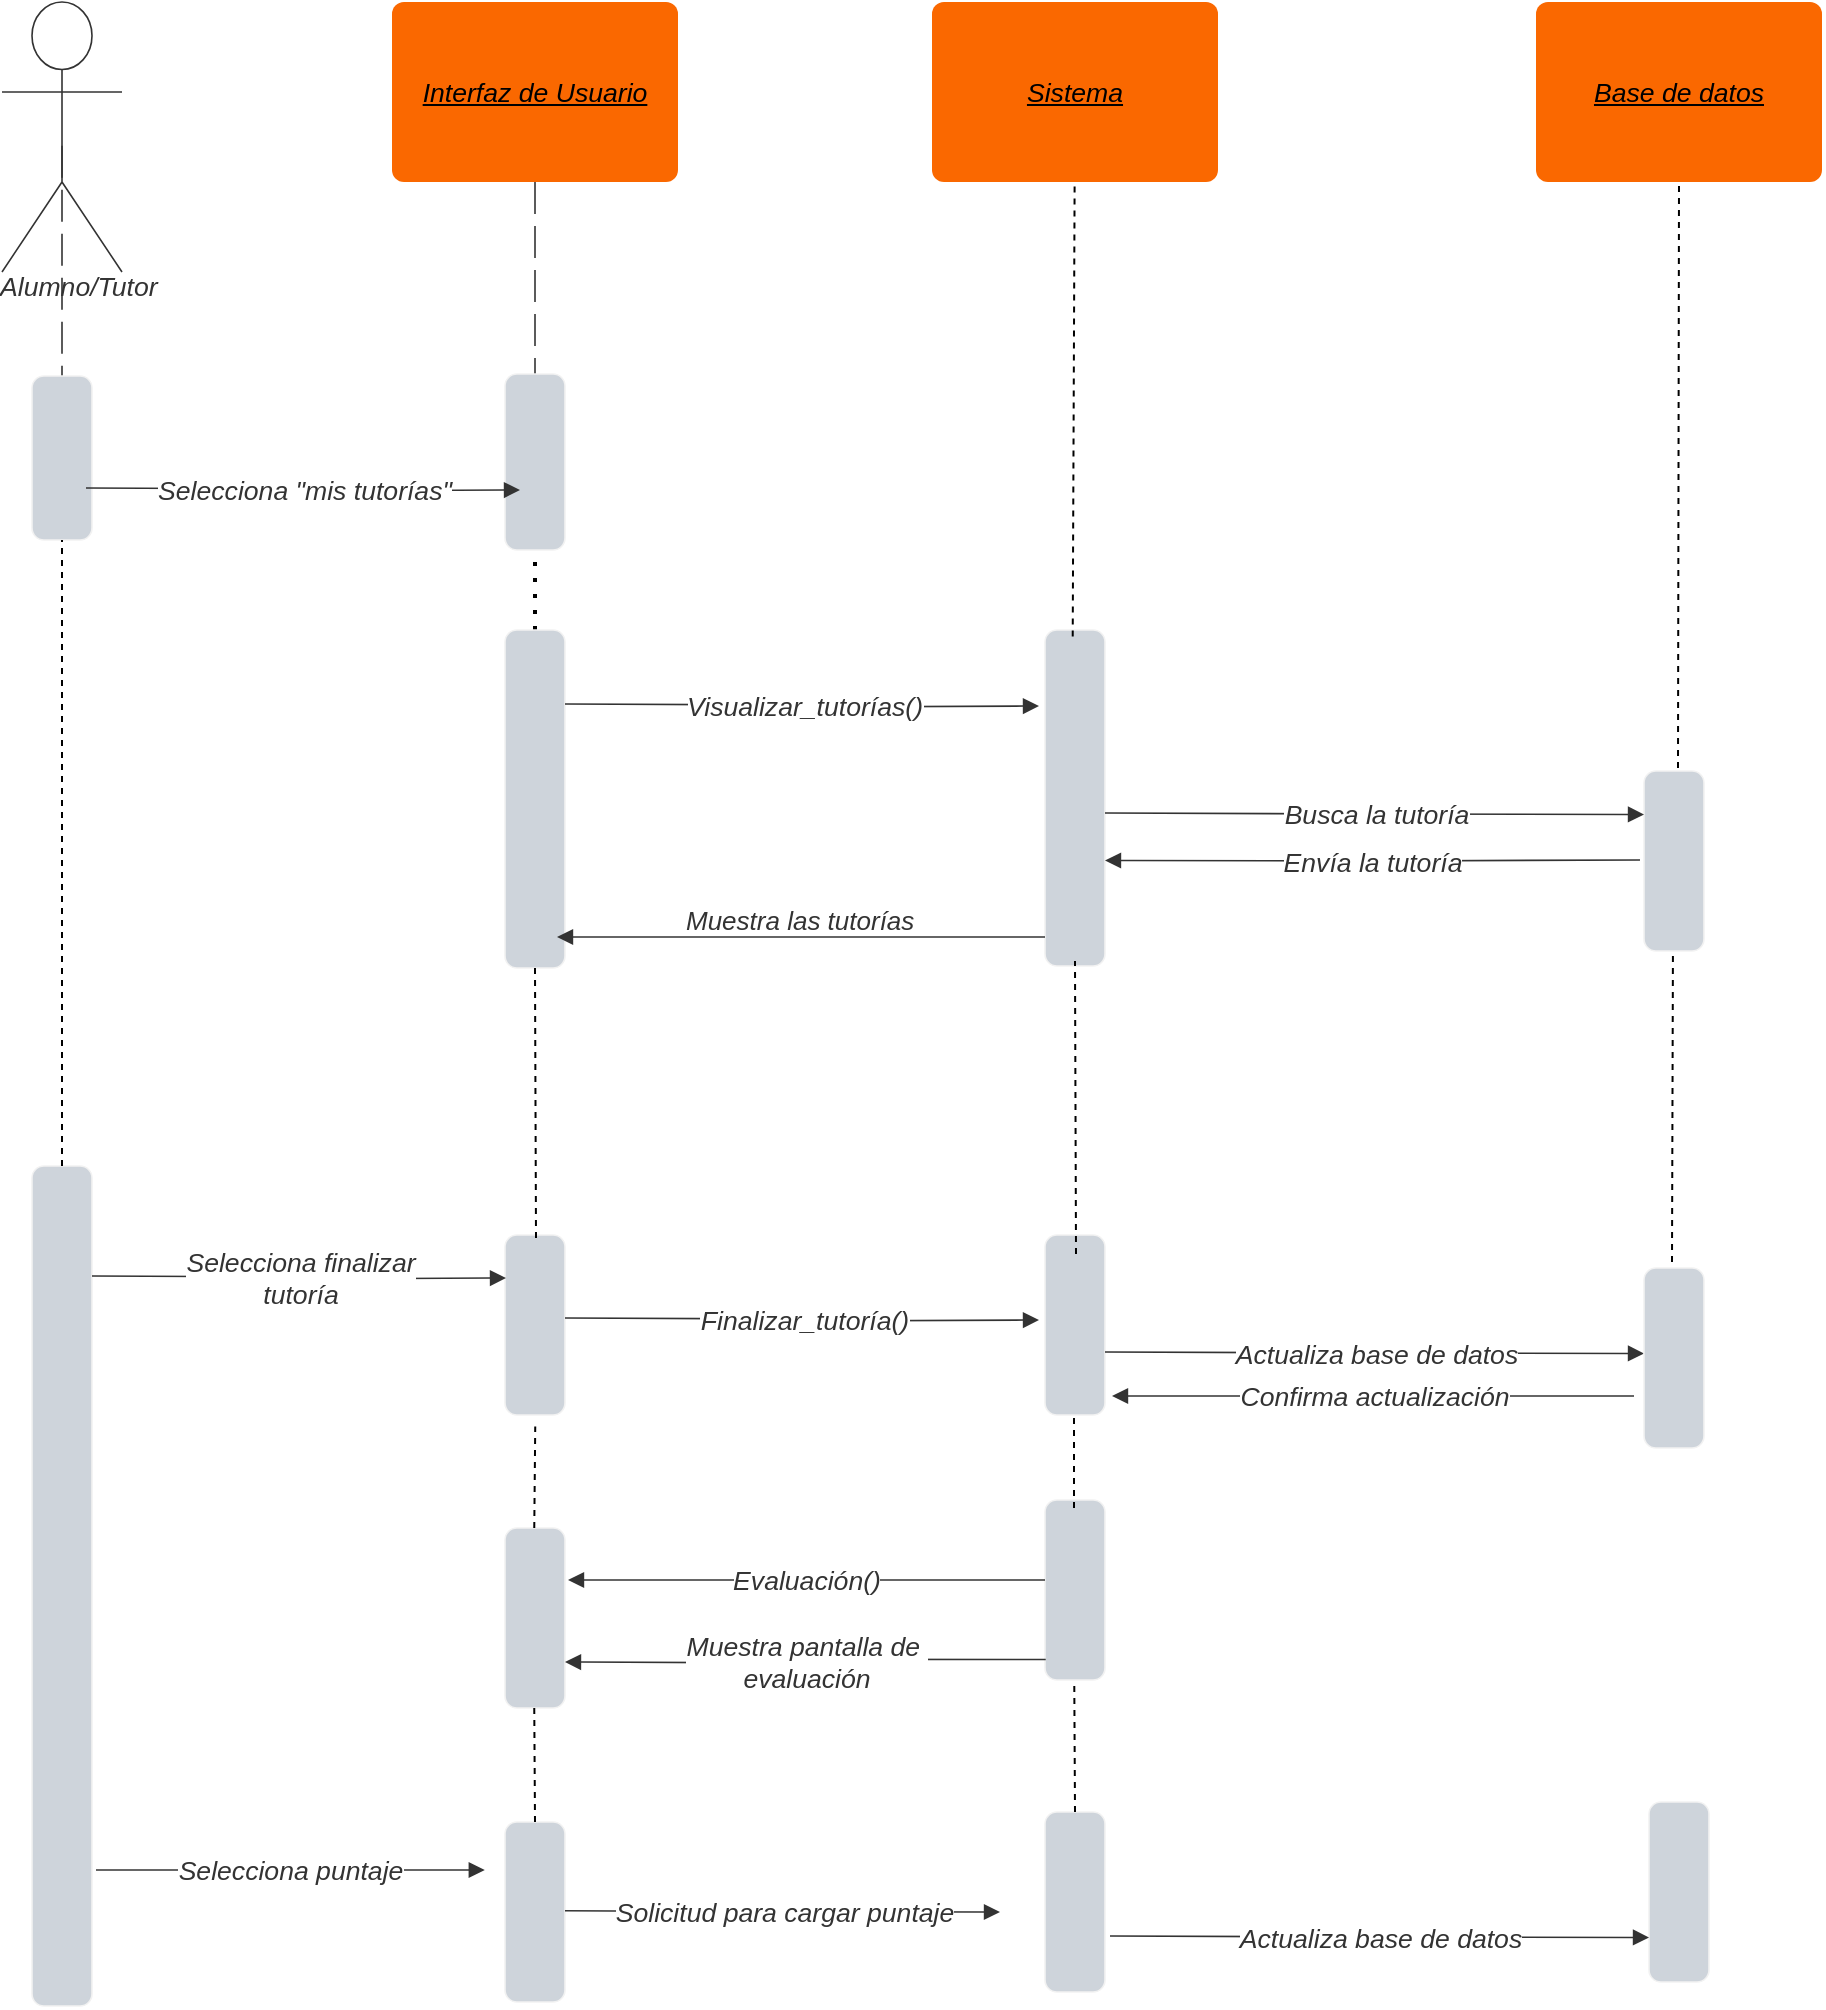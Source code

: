 <mxfile version="22.0.4" type="github">
  <diagram name="Page-1" id="plU40Ezx-mP_DqaJDuf5">
    <mxGraphModel dx="1615" dy="1283" grid="0" gridSize="10" guides="1" tooltips="1" connect="1" arrows="1" fold="1" page="0" pageScale="1" pageWidth="827" pageHeight="1169" math="0" shadow="0">
      <root>
        <mxCell id="0" />
        <mxCell id="1" parent="0" />
        <mxCell id="H_-c9IdjmHBw7mQhfh1--1" value="Interfaz de Usuario" style="html=1;overflow=block;blockSpacing=1;whiteSpace=wrap;fontSize=13.3;fontColor=#000000;fontStyle=6;align=center;spacing=0;strokeOpacity=0;fillOpacity=100;rounded=1;absoluteArcSize=1;arcSize=12;fillColor=#fa6800;strokeWidth=0.8;strokeColor=#C73500;" parent="1" vertex="1">
          <mxGeometry x="508" y="-115" width="143" height="90" as="geometry" />
        </mxCell>
        <mxCell id="H_-c9IdjmHBw7mQhfh1--2" value="Sistema" style="html=1;overflow=block;blockSpacing=1;whiteSpace=wrap;fontSize=13.3;fontColor=#000000;fontStyle=6;align=center;spacing=0;strokeOpacity=0;fillOpacity=100;rounded=1;absoluteArcSize=1;arcSize=12;fillColor=#fa6800;strokeWidth=0.8;strokeColor=#C73500;" parent="1" vertex="1">
          <mxGeometry x="778" y="-115" width="143" height="90" as="geometry" />
        </mxCell>
        <mxCell id="H_-c9IdjmHBw7mQhfh1--3" value="Alumno/Tutor" style="html=1;overflow=block;blockSpacing=1;shape=umlActor;labelPosition=center;verticalLabelPosition=bottom;verticalAlign=top;whiteSpace=nowrap;fontSize=13.3;fontColor=#333333;fontStyle=2;align=center;spacing=0;strokeColor=#333333;strokeOpacity=100;fillOpacity=100;rounded=1;absoluteArcSize=1;arcSize=12;fillColor=#ffffff;strokeWidth=0.8;lucidId=Yu5MdgyV5tNR;" parent="1" vertex="1">
          <mxGeometry x="313" y="-115" width="60" height="135" as="geometry" />
        </mxCell>
        <mxCell id="H_-c9IdjmHBw7mQhfh1--6" value="" style="html=1;jettySize=18;whiteSpace=wrap;fontSize=13;fontFamily=helvetica;strokeColor=#333333;strokeOpacity=100;dashed=1;fixDash=1;dashPattern=16 6;strokeWidth=0.8;rounded=0;startArrow=none;endArrow=none;exitX=0.5;exitY=1;exitPerimeter=0;entryX=0.5;entryY=0.432;entryPerimeter=0;lucidId=Yu5M4GIAFP0a;" parent="1" source="H_-c9IdjmHBw7mQhfh1--1" target="H_-c9IdjmHBw7mQhfh1--7" edge="1">
          <mxGeometry width="100" height="100" relative="1" as="geometry">
            <Array as="points" />
            <mxPoint x="580" y="-25" as="sourcePoint" />
            <mxPoint x="579.5" y="584.92" as="targetPoint" />
          </mxGeometry>
        </mxCell>
        <mxCell id="H_-c9IdjmHBw7mQhfh1--7" value="" style="html=1;overflow=block;blockSpacing=1;whiteSpace=wrap;fontSize=13;spacing=0;strokeColor=#f2f2f2;strokeOpacity=100;fillOpacity=100;rounded=1;absoluteArcSize=1;arcSize=12;fillColor=#ced4db;strokeWidth=0.8;lucidId=Yu5MhR-oMSno;" parent="1" vertex="1">
          <mxGeometry x="564.5" y="71" width="30" height="88" as="geometry" />
        </mxCell>
        <mxCell id="H_-c9IdjmHBw7mQhfh1--8" value="" style="html=1;jettySize=18;whiteSpace=wrap;fontSize=13;strokeColor=#333333;strokeOpacity=100;dashed=1;fixDash=1;dashPattern=16 6;strokeWidth=0.8;rounded=1;arcSize=10;edgeStyle=orthogonalEdgeStyle;startArrow=none;endArrow=none;exitX=0.5;exitY=0.532;exitPerimeter=0;lucidId=Yu5Migy3NWk_;" parent="1" source="H_-c9IdjmHBw7mQhfh1--3" target="H_-c9IdjmHBw7mQhfh1--9" edge="1">
          <mxGeometry width="100" height="100" relative="1" as="geometry">
            <Array as="points" />
            <mxPoint x="348" y="313" as="targetPoint" />
            <mxPoint x="343" y="-15" as="sourcePoint" />
          </mxGeometry>
        </mxCell>
        <mxCell id="H_-c9IdjmHBw7mQhfh1--9" value="" style="html=1;overflow=block;blockSpacing=1;whiteSpace=wrap;fontSize=13;spacing=0;strokeColor=#f2f2f2;strokeOpacity=100;fillOpacity=100;rounded=1;absoluteArcSize=1;arcSize=12;fillColor=#ced4db;strokeWidth=0.8;lucidId=Yu5MhR-oMSno;" parent="1" vertex="1">
          <mxGeometry x="328" y="72" width="30" height="82" as="geometry" />
        </mxCell>
        <mxCell id="H_-c9IdjmHBw7mQhfh1--10" value="" style="points=[[1.013,0.586,0]];html=1;overflow=block;blockSpacing=1;whiteSpace=wrap;fontSize=13;spacing=0;strokeColor=#f2f2f2;strokeOpacity=100;fillOpacity=100;rounded=1;absoluteArcSize=1;arcSize=12;fillColor=#ced4db;strokeWidth=0.8;lucidId=Yu5MsRc69goB;" parent="1" vertex="1">
          <mxGeometry x="834.5" y="199" width="30" height="168" as="geometry" />
        </mxCell>
        <mxCell id="H_-c9IdjmHBw7mQhfh1--11" value="" style="html=1;jettySize=18;whiteSpace=wrap;fontSize=13;strokeColor=#333333;strokeOpacity=100;strokeWidth=0.8;rounded=1;arcSize=10;edgeStyle=orthogonalEdgeStyle;startArrow=none;endArrow=block;endFill=1;lucidId=Yu5M0A2JVvTe;" parent="1" edge="1">
          <mxGeometry width="100" height="100" relative="1" as="geometry">
            <Array as="points" />
            <mxPoint x="355" y="128" as="sourcePoint" />
            <mxPoint x="572" y="129" as="targetPoint" />
          </mxGeometry>
        </mxCell>
        <mxCell id="H_-c9IdjmHBw7mQhfh1--12" value="Selecciona &quot;mis tutorías&quot;" style="text;html=1;resizable=0;labelBackgroundColor=default;align=center;verticalAlign=middle;fontStyle=2;fontColor=#333333;fontSize=13.3;" parent="H_-c9IdjmHBw7mQhfh1--11" vertex="1">
          <mxGeometry relative="1" as="geometry">
            <mxPoint as="offset" />
          </mxGeometry>
        </mxCell>
        <mxCell id="H_-c9IdjmHBw7mQhfh1--15" value="" style="endArrow=none;dashed=1;html=1;dashPattern=1 3;strokeWidth=2;rounded=0;entryX=0.5;entryY=1;entryDx=0;entryDy=0;exitX=0.5;exitY=0;exitDx=0;exitDy=0;" parent="1" source="H_-c9IdjmHBw7mQhfh1--17" target="H_-c9IdjmHBw7mQhfh1--7" edge="1">
          <mxGeometry width="50" height="50" relative="1" as="geometry">
            <mxPoint x="554.5" y="372" as="sourcePoint" />
            <mxPoint x="604.5" y="322" as="targetPoint" />
          </mxGeometry>
        </mxCell>
        <mxCell id="H_-c9IdjmHBw7mQhfh1--17" value="" style="html=1;overflow=block;blockSpacing=1;whiteSpace=wrap;fontSize=13;spacing=0;strokeColor=#f2f2f2;strokeOpacity=100;fillOpacity=100;rounded=1;absoluteArcSize=1;arcSize=12;fillColor=#ced4db;strokeWidth=0.8;lucidId=Yu5MhR-oMSno;" parent="1" vertex="1">
          <mxGeometry x="564.5" y="199" width="30" height="169" as="geometry" />
        </mxCell>
        <mxCell id="H_-c9IdjmHBw7mQhfh1--18" value="" style="endArrow=none;dashed=1;html=1;rounded=0;exitX=0.462;exitY=0.019;exitDx=0;exitDy=0;exitPerimeter=0;" parent="1" source="H_-c9IdjmHBw7mQhfh1--10" target="H_-c9IdjmHBw7mQhfh1--2" edge="1">
          <mxGeometry width="50" height="50" relative="1" as="geometry">
            <mxPoint x="849.05" y="183" as="sourcePoint" />
            <mxPoint x="849.05" y="151" as="targetPoint" />
          </mxGeometry>
        </mxCell>
        <mxCell id="H_-c9IdjmHBw7mQhfh1--19" value="Base de datos" style="html=1;overflow=block;blockSpacing=1;whiteSpace=wrap;fontSize=13.3;fontColor=#000000;fontStyle=6;align=center;spacing=0;strokeOpacity=0;fillOpacity=100;rounded=1;absoluteArcSize=1;arcSize=12;fillColor=#fa6800;strokeWidth=0.8;strokeColor=#C73500;" parent="1" vertex="1">
          <mxGeometry x="1080" y="-115" width="143" height="90" as="geometry" />
        </mxCell>
        <mxCell id="H_-c9IdjmHBw7mQhfh1--20" value="" style="html=1;overflow=block;blockSpacing=1;whiteSpace=wrap;fontSize=13;spacing=0;strokeColor=#f2f2f2;strokeOpacity=100;fillOpacity=100;rounded=1;absoluteArcSize=1;arcSize=12;fillColor=#ced4db;strokeWidth=0.8;lucidId=Yu5MydJHa4al;" parent="1" vertex="1">
          <mxGeometry x="1134" y="269.5" width="30" height="90" as="geometry" />
        </mxCell>
        <mxCell id="H_-c9IdjmHBw7mQhfh1--21" value="" style="html=1;overflow=block;blockSpacing=1;whiteSpace=wrap;fontSize=13;spacing=0;strokeColor=#f2f2f2;strokeOpacity=100;fillOpacity=100;rounded=1;absoluteArcSize=1;arcSize=12;fillColor=#ced4db;strokeWidth=0.8;lucidId=Yu5MydJHa4al;" parent="1" vertex="1">
          <mxGeometry x="834.5" y="501.5" width="30" height="90" as="geometry" />
        </mxCell>
        <mxCell id="H_-c9IdjmHBw7mQhfh1--22" value="" style="html=1;jettySize=18;whiteSpace=wrap;fontSize=13;strokeColor=#333333;strokeOpacity=100;strokeWidth=0.8;rounded=1;arcSize=10;edgeStyle=orthogonalEdgeStyle;startArrow=none;endArrow=block;endFill=1;lucidId=Yu5M0A2JVvTe;entryX=0;entryY=0.5;entryDx=0;entryDy=0;" parent="1" edge="1">
          <mxGeometry width="100" height="100" relative="1" as="geometry">
            <Array as="points" />
            <mxPoint x="864.5" y="290.5" as="sourcePoint" />
            <mxPoint x="1134" y="291.25" as="targetPoint" />
          </mxGeometry>
        </mxCell>
        <mxCell id="H_-c9IdjmHBw7mQhfh1--23" value="Busca la tutoría" style="text;html=1;resizable=0;labelBackgroundColor=default;align=center;verticalAlign=middle;fontStyle=2;fontColor=#333333;fontSize=13.3;" parent="H_-c9IdjmHBw7mQhfh1--22" vertex="1">
          <mxGeometry relative="1" as="geometry">
            <mxPoint as="offset" />
          </mxGeometry>
        </mxCell>
        <mxCell id="H_-c9IdjmHBw7mQhfh1--24" value="" style="html=1;jettySize=18;whiteSpace=wrap;fontSize=13;strokeColor=#333333;strokeOpacity=100;strokeWidth=0.8;rounded=1;arcSize=10;edgeStyle=orthogonalEdgeStyle;startArrow=none;endArrow=block;endFill=1;lucidId=Yu5M0A2JVvTe;entryX=1;entryY=0.75;entryDx=0;entryDy=0;" parent="1" edge="1">
          <mxGeometry width="100" height="100" relative="1" as="geometry">
            <Array as="points" />
            <mxPoint x="1132" y="313.97" as="sourcePoint" />
            <mxPoint x="864.5" y="314.22" as="targetPoint" />
          </mxGeometry>
        </mxCell>
        <mxCell id="H_-c9IdjmHBw7mQhfh1--25" value="Envía la tutoría" style="text;html=1;resizable=0;labelBackgroundColor=default;align=center;verticalAlign=middle;fontStyle=2;fontColor=#333333;fontSize=13.3;" parent="H_-c9IdjmHBw7mQhfh1--24" vertex="1">
          <mxGeometry relative="1" as="geometry">
            <mxPoint as="offset" />
          </mxGeometry>
        </mxCell>
        <mxCell id="H_-c9IdjmHBw7mQhfh1--26" value="" style="endArrow=none;dashed=1;html=1;rounded=0;entryX=0.5;entryY=1;entryDx=0;entryDy=0;" parent="1" target="H_-c9IdjmHBw7mQhfh1--19" edge="1">
          <mxGeometry width="50" height="50" relative="1" as="geometry">
            <mxPoint x="1151" y="268" as="sourcePoint" />
            <mxPoint x="1151.26" y="324" as="targetPoint" />
          </mxGeometry>
        </mxCell>
        <mxCell id="H_-c9IdjmHBw7mQhfh1--27" value="" style="html=1;overflow=block;blockSpacing=1;whiteSpace=wrap;fontSize=13;spacing=0;strokeColor=#f2f2f2;strokeOpacity=100;fillOpacity=100;rounded=1;absoluteArcSize=1;arcSize=12;fillColor=#ced4db;strokeWidth=0.8;lucidId=Yu5MydJHa4al;" parent="1" vertex="1">
          <mxGeometry x="564.5" y="501.5" width="30" height="90" as="geometry" />
        </mxCell>
        <mxCell id="H_-c9IdjmHBw7mQhfh1--28" value="" style="endArrow=none;dashed=1;html=1;rounded=0;entryX=0.5;entryY=1;entryDx=0;entryDy=0;" parent="1" target="H_-c9IdjmHBw7mQhfh1--17" edge="1">
          <mxGeometry width="50" height="50" relative="1" as="geometry">
            <mxPoint x="580" y="503" as="sourcePoint" />
            <mxPoint x="579.94" y="456" as="targetPoint" />
          </mxGeometry>
        </mxCell>
        <mxCell id="H_-c9IdjmHBw7mQhfh1--29" value="" style="endArrow=none;dashed=1;html=1;rounded=0;entryX=0.5;entryY=1;entryDx=0;entryDy=0;" parent="1" edge="1">
          <mxGeometry width="50" height="50" relative="1" as="geometry">
            <mxPoint x="850" y="511" as="sourcePoint" />
            <mxPoint x="849.5" y="364.5" as="targetPoint" />
          </mxGeometry>
        </mxCell>
        <mxCell id="H_-c9IdjmHBw7mQhfh1--30" value="" style="html=1;overflow=block;blockSpacing=1;whiteSpace=wrap;fontSize=13;spacing=0;strokeColor=#f2f2f2;strokeOpacity=100;fillOpacity=100;rounded=1;absoluteArcSize=1;arcSize=12;fillColor=#ced4db;strokeWidth=0.8;lucidId=Yu5MydJHa4al;" parent="1" vertex="1">
          <mxGeometry x="328" y="467" width="30" height="420" as="geometry" />
        </mxCell>
        <mxCell id="H_-c9IdjmHBw7mQhfh1--31" value="" style="endArrow=none;dashed=1;html=1;rounded=0;exitX=0.5;exitY=0;exitDx=0;exitDy=0;entryX=0.5;entryY=1;entryDx=0;entryDy=0;" parent="1" source="H_-c9IdjmHBw7mQhfh1--30" target="H_-c9IdjmHBw7mQhfh1--9" edge="1">
          <mxGeometry width="50" height="50" relative="1" as="geometry">
            <mxPoint x="290" y="377" as="sourcePoint" />
            <mxPoint x="291" y="150" as="targetPoint" />
          </mxGeometry>
        </mxCell>
        <mxCell id="H_-c9IdjmHBw7mQhfh1--32" value="" style="html=1;jettySize=18;whiteSpace=wrap;fontSize=13;strokeColor=#333333;strokeOpacity=100;strokeWidth=0.8;rounded=1;arcSize=10;edgeStyle=orthogonalEdgeStyle;startArrow=none;endArrow=block;endFill=1;lucidId=Yu5M0A2JVvTe;" parent="1" edge="1">
          <mxGeometry width="100" height="100" relative="1" as="geometry">
            <Array as="points" />
            <mxPoint x="358" y="522" as="sourcePoint" />
            <mxPoint x="565" y="523" as="targetPoint" />
          </mxGeometry>
        </mxCell>
        <mxCell id="H_-c9IdjmHBw7mQhfh1--33" value="Selecciona finalizar&lt;br&gt;tutoría" style="text;html=1;resizable=0;labelBackgroundColor=default;align=center;verticalAlign=middle;fontStyle=2;fontColor=#333333;fontSize=13.3;" parent="H_-c9IdjmHBw7mQhfh1--32" vertex="1">
          <mxGeometry relative="1" as="geometry">
            <mxPoint as="offset" />
          </mxGeometry>
        </mxCell>
        <mxCell id="H_-c9IdjmHBw7mQhfh1--34" value="" style="html=1;jettySize=18;whiteSpace=wrap;fontSize=13;fontFamily=helvetica;strokeColor=#333333;strokeOpacity=100;strokeWidth=0.8;rounded=0;startArrow=none;endArrow=block;endFill=1;exitX=0;exitY=0.5;lucidId=Yu5MB3FtIlV_;exitDx=0;exitDy=0;entryX=0.953;entryY=0.628;entryDx=0;entryDy=0;entryPerimeter=0;" parent="1" edge="1">
          <mxGeometry width="100" height="100" relative="1" as="geometry">
            <Array as="points" />
            <mxPoint x="834.5" y="352.5" as="sourcePoint" />
            <mxPoint x="590.5" y="352.5" as="targetPoint" />
          </mxGeometry>
        </mxCell>
        <mxCell id="H_-c9IdjmHBw7mQhfh1--37" value="" style="html=1;jettySize=18;whiteSpace=wrap;fontSize=13;strokeColor=#333333;strokeOpacity=100;strokeWidth=0.8;rounded=1;arcSize=10;edgeStyle=orthogonalEdgeStyle;startArrow=none;endArrow=block;endFill=1;lucidId=Yu5M0A2JVvTe;" parent="1" edge="1">
          <mxGeometry width="100" height="100" relative="1" as="geometry">
            <Array as="points" />
            <mxPoint x="594.5" y="543" as="sourcePoint" />
            <mxPoint x="831.5" y="544" as="targetPoint" />
          </mxGeometry>
        </mxCell>
        <mxCell id="H_-c9IdjmHBw7mQhfh1--38" value="Finalizar_tutoría()" style="text;html=1;resizable=0;labelBackgroundColor=default;align=center;verticalAlign=middle;fontStyle=2;fontColor=#333333;fontSize=13.3;" parent="H_-c9IdjmHBw7mQhfh1--37" vertex="1">
          <mxGeometry relative="1" as="geometry">
            <mxPoint as="offset" />
          </mxGeometry>
        </mxCell>
        <mxCell id="H_-c9IdjmHBw7mQhfh1--40" value="" style="html=1;jettySize=18;whiteSpace=wrap;fontSize=13;strokeColor=#333333;strokeOpacity=100;strokeWidth=0.8;rounded=1;arcSize=10;edgeStyle=orthogonalEdgeStyle;startArrow=none;endArrow=block;endFill=1;lucidId=Yu5M0A2JVvTe;entryX=0;entryY=0.5;entryDx=0;entryDy=0;" parent="1" edge="1">
          <mxGeometry width="100" height="100" relative="1" as="geometry">
            <Array as="points" />
            <mxPoint x="864.5" y="560" as="sourcePoint" />
            <mxPoint x="1134" y="560.75" as="targetPoint" />
          </mxGeometry>
        </mxCell>
        <mxCell id="H_-c9IdjmHBw7mQhfh1--41" value="Actualiza base de datos" style="text;html=1;resizable=0;labelBackgroundColor=default;align=center;verticalAlign=middle;fontStyle=2;fontColor=#333333;fontSize=13.3;" parent="H_-c9IdjmHBw7mQhfh1--40" vertex="1">
          <mxGeometry relative="1" as="geometry">
            <mxPoint as="offset" />
          </mxGeometry>
        </mxCell>
        <mxCell id="H_-c9IdjmHBw7mQhfh1--42" value="" style="html=1;overflow=block;blockSpacing=1;whiteSpace=wrap;fontSize=13;spacing=0;strokeColor=#f2f2f2;strokeOpacity=100;fillOpacity=100;rounded=1;absoluteArcSize=1;arcSize=12;fillColor=#ced4db;strokeWidth=0.8;lucidId=Yu5MydJHa4al;" parent="1" vertex="1">
          <mxGeometry x="834.5" y="634" width="30" height="90" as="geometry" />
        </mxCell>
        <mxCell id="H_-c9IdjmHBw7mQhfh1--43" value="" style="endArrow=none;dashed=1;html=1;rounded=0;entryX=0.5;entryY=1;entryDx=0;entryDy=0;" parent="1" edge="1">
          <mxGeometry width="50" height="50" relative="1" as="geometry">
            <mxPoint x="849" y="638" as="sourcePoint" />
            <mxPoint x="849" y="591" as="targetPoint" />
          </mxGeometry>
        </mxCell>
        <mxCell id="H_-c9IdjmHBw7mQhfh1--44" value="" style="endArrow=none;dashed=1;html=1;rounded=0;" parent="1" edge="1">
          <mxGeometry width="50" height="50" relative="1" as="geometry">
            <mxPoint x="1148" y="515" as="sourcePoint" />
            <mxPoint x="1148.47" y="359.5" as="targetPoint" />
          </mxGeometry>
        </mxCell>
        <mxCell id="H_-c9IdjmHBw7mQhfh1--45" value="&lt;span style=&quot;color: rgb(51, 51, 51); font-family: Helvetica; font-size: 13px; font-style: italic; font-variant-ligatures: normal; font-variant-caps: normal; font-weight: 400; letter-spacing: normal; orphans: 2; text-align: center; text-indent: 0px; text-transform: none; widows: 2; word-spacing: 0px; -webkit-text-stroke-width: 0px; background-color: rgb(255, 255, 255); text-decoration-thickness: initial; text-decoration-style: initial; text-decoration-color: initial; float: none; display: inline !important;&quot;&gt;Muestra las tutorías&lt;/span&gt;" style="text;whiteSpace=wrap;html=1;" parent="1" vertex="1">
          <mxGeometry x="653" y="330" width="148" height="32" as="geometry" />
        </mxCell>
        <mxCell id="H_-c9IdjmHBw7mQhfh1--46" value="" style="html=1;jettySize=18;whiteSpace=wrap;fontSize=13;strokeColor=#333333;strokeOpacity=100;strokeWidth=0.8;rounded=1;arcSize=10;edgeStyle=orthogonalEdgeStyle;startArrow=none;endArrow=block;endFill=1;lucidId=Yu5M0A2JVvTe;" parent="1" edge="1">
          <mxGeometry width="100" height="100" relative="1" as="geometry">
            <Array as="points" />
            <mxPoint x="834.5" y="674" as="sourcePoint" />
            <mxPoint x="596" y="674" as="targetPoint" />
          </mxGeometry>
        </mxCell>
        <mxCell id="H_-c9IdjmHBw7mQhfh1--47" value="Evaluación()" style="text;html=1;resizable=0;labelBackgroundColor=default;align=center;verticalAlign=middle;fontStyle=2;fontColor=#333333;fontSize=13.3;" parent="H_-c9IdjmHBw7mQhfh1--46" vertex="1">
          <mxGeometry relative="1" as="geometry">
            <mxPoint as="offset" />
          </mxGeometry>
        </mxCell>
        <mxCell id="H_-c9IdjmHBw7mQhfh1--48" value="" style="html=1;overflow=block;blockSpacing=1;whiteSpace=wrap;fontSize=13;spacing=0;strokeColor=#f2f2f2;strokeOpacity=100;fillOpacity=100;rounded=1;absoluteArcSize=1;arcSize=12;fillColor=#ced4db;strokeWidth=0.8;lucidId=Yu5MydJHa4al;" parent="1" vertex="1">
          <mxGeometry x="564.5" y="648" width="30" height="90" as="geometry" />
        </mxCell>
        <mxCell id="H_-c9IdjmHBw7mQhfh1--51" value="" style="html=1;jettySize=18;whiteSpace=wrap;fontSize=13;strokeColor=#333333;strokeOpacity=100;strokeWidth=0.8;rounded=1;arcSize=10;edgeStyle=orthogonalEdgeStyle;startArrow=none;endArrow=block;endFill=1;lucidId=Yu5M0A2JVvTe;" parent="1" edge="1">
          <mxGeometry width="100" height="100" relative="1" as="geometry">
            <Array as="points" />
            <mxPoint x="359.999" y="819" as="sourcePoint" />
            <mxPoint x="554.39" y="819" as="targetPoint" />
          </mxGeometry>
        </mxCell>
        <mxCell id="H_-c9IdjmHBw7mQhfh1--52" value="Selecciona puntaje" style="text;html=1;resizable=0;labelBackgroundColor=default;align=center;verticalAlign=middle;fontStyle=2;fontColor=#333333;fontSize=13.3;" parent="H_-c9IdjmHBw7mQhfh1--51" vertex="1">
          <mxGeometry relative="1" as="geometry">
            <mxPoint as="offset" />
          </mxGeometry>
        </mxCell>
        <mxCell id="H_-c9IdjmHBw7mQhfh1--53" value="" style="html=1;overflow=block;blockSpacing=1;whiteSpace=wrap;fontSize=13;spacing=0;strokeColor=#f2f2f2;strokeOpacity=100;fillOpacity=100;rounded=1;absoluteArcSize=1;arcSize=12;fillColor=#ced4db;strokeWidth=0.8;lucidId=Yu5MydJHa4al;" parent="1" vertex="1">
          <mxGeometry x="564.5" y="795" width="30" height="90" as="geometry" />
        </mxCell>
        <mxCell id="H_-c9IdjmHBw7mQhfh1--54" value="" style="html=1;overflow=block;blockSpacing=1;whiteSpace=wrap;fontSize=13;spacing=0;strokeColor=#f2f2f2;strokeOpacity=100;fillOpacity=100;rounded=1;absoluteArcSize=1;arcSize=12;fillColor=#ced4db;strokeWidth=0.8;lucidId=Yu5MydJHa4al;" parent="1" vertex="1">
          <mxGeometry x="834.5" y="790" width="30" height="90" as="geometry" />
        </mxCell>
        <mxCell id="H_-c9IdjmHBw7mQhfh1--55" value="" style="html=1;jettySize=18;whiteSpace=wrap;fontSize=13;strokeColor=#333333;strokeOpacity=100;strokeWidth=0.8;rounded=1;arcSize=10;edgeStyle=orthogonalEdgeStyle;startArrow=none;endArrow=block;endFill=1;lucidId=Yu5M0A2JVvTe;" parent="1" edge="1">
          <mxGeometry width="100" height="100" relative="1" as="geometry">
            <Array as="points" />
            <mxPoint x="594.5" y="839.35" as="sourcePoint" />
            <mxPoint x="812" y="840" as="targetPoint" />
          </mxGeometry>
        </mxCell>
        <mxCell id="H_-c9IdjmHBw7mQhfh1--56" value="Solicitud para cargar puntaje" style="text;html=1;resizable=0;labelBackgroundColor=default;align=center;verticalAlign=middle;fontStyle=2;fontColor=#333333;fontSize=13.3;" parent="H_-c9IdjmHBw7mQhfh1--55" vertex="1">
          <mxGeometry relative="1" as="geometry">
            <mxPoint as="offset" />
          </mxGeometry>
        </mxCell>
        <mxCell id="H_-c9IdjmHBw7mQhfh1--57" value="" style="html=1;overflow=block;blockSpacing=1;whiteSpace=wrap;fontSize=13;spacing=0;strokeColor=#f2f2f2;strokeOpacity=100;fillOpacity=100;rounded=1;absoluteArcSize=1;arcSize=12;fillColor=#ced4db;strokeWidth=0.8;lucidId=Yu5MydJHa4al;" parent="1" vertex="1">
          <mxGeometry x="1136.5" y="785" width="30" height="90" as="geometry" />
        </mxCell>
        <mxCell id="H_-c9IdjmHBw7mQhfh1--58" value="" style="html=1;jettySize=18;whiteSpace=wrap;fontSize=13;strokeColor=#333333;strokeOpacity=100;strokeWidth=0.8;rounded=1;arcSize=10;edgeStyle=orthogonalEdgeStyle;startArrow=none;endArrow=block;endFill=1;lucidId=Yu5M0A2JVvTe;entryX=0;entryY=0.5;entryDx=0;entryDy=0;" parent="1" edge="1">
          <mxGeometry width="100" height="100" relative="1" as="geometry">
            <Array as="points" />
            <mxPoint x="867" y="852" as="sourcePoint" />
            <mxPoint x="1136.5" y="852.75" as="targetPoint" />
          </mxGeometry>
        </mxCell>
        <mxCell id="H_-c9IdjmHBw7mQhfh1--59" value="Actualiza base de datos" style="text;html=1;resizable=0;labelBackgroundColor=default;align=center;verticalAlign=middle;fontStyle=2;fontColor=#333333;fontSize=13.3;" parent="H_-c9IdjmHBw7mQhfh1--58" vertex="1">
          <mxGeometry relative="1" as="geometry">
            <mxPoint as="offset" />
          </mxGeometry>
        </mxCell>
        <mxCell id="H_-c9IdjmHBw7mQhfh1--60" value="" style="endArrow=none;dashed=1;html=1;rounded=0;entryX=0.504;entryY=1.064;entryDx=0;entryDy=0;entryPerimeter=0;" parent="1" target="H_-c9IdjmHBw7mQhfh1--27" edge="1">
          <mxGeometry width="50" height="50" relative="1" as="geometry">
            <mxPoint x="579.13" y="648" as="sourcePoint" />
            <mxPoint x="579.13" y="601" as="targetPoint" />
          </mxGeometry>
        </mxCell>
        <mxCell id="H_-c9IdjmHBw7mQhfh1--61" value="" style="endArrow=none;dashed=1;html=1;rounded=0;entryX=0.5;entryY=1;entryDx=0;entryDy=0;exitX=0.5;exitY=0;exitDx=0;exitDy=0;" parent="1" source="H_-c9IdjmHBw7mQhfh1--53" edge="1">
          <mxGeometry width="50" height="50" relative="1" as="geometry">
            <mxPoint x="579.13" y="785" as="sourcePoint" />
            <mxPoint x="579.13" y="738" as="targetPoint" />
          </mxGeometry>
        </mxCell>
        <mxCell id="H_-c9IdjmHBw7mQhfh1--62" value="" style="endArrow=none;dashed=1;html=1;rounded=0;entryX=0.5;entryY=1;entryDx=0;entryDy=0;exitX=0.5;exitY=0;exitDx=0;exitDy=0;" parent="1" source="H_-c9IdjmHBw7mQhfh1--54" edge="1">
          <mxGeometry width="50" height="50" relative="1" as="geometry">
            <mxPoint x="849.13" y="771" as="sourcePoint" />
            <mxPoint x="849.13" y="724" as="targetPoint" />
          </mxGeometry>
        </mxCell>
        <mxCell id="H_-c9IdjmHBw7mQhfh1--39" value="" style="html=1;overflow=block;blockSpacing=1;whiteSpace=wrap;fontSize=13;spacing=0;strokeColor=#f2f2f2;strokeOpacity=100;fillOpacity=100;rounded=1;absoluteArcSize=1;arcSize=12;fillColor=#ced4db;strokeWidth=0.8;lucidId=Yu5MydJHa4al;" parent="1" vertex="1">
          <mxGeometry x="1134" y="518" width="30" height="90" as="geometry" />
        </mxCell>
        <mxCell id="H_-c9IdjmHBw7mQhfh1--64" value="" style="html=1;jettySize=18;whiteSpace=wrap;fontSize=13;strokeColor=#333333;strokeOpacity=100;strokeWidth=0.8;rounded=1;arcSize=10;edgeStyle=orthogonalEdgeStyle;startArrow=none;endArrow=block;endFill=1;lucidId=Yu5M0A2JVvTe;" parent="1" edge="1">
          <mxGeometry width="100" height="100" relative="1" as="geometry">
            <Array as="points" />
            <mxPoint x="1129" y="582" as="sourcePoint" />
            <mxPoint x="868" y="582" as="targetPoint" />
          </mxGeometry>
        </mxCell>
        <mxCell id="H_-c9IdjmHBw7mQhfh1--65" value="Confirma actualización" style="text;html=1;resizable=0;labelBackgroundColor=default;align=center;verticalAlign=middle;fontStyle=2;fontColor=#333333;fontSize=13.3;" parent="H_-c9IdjmHBw7mQhfh1--64" vertex="1">
          <mxGeometry relative="1" as="geometry">
            <mxPoint as="offset" />
          </mxGeometry>
        </mxCell>
        <mxCell id="H_-c9IdjmHBw7mQhfh1--66" value="" style="html=1;jettySize=18;whiteSpace=wrap;fontSize=13;strokeColor=#333333;strokeOpacity=100;strokeWidth=0.8;rounded=1;arcSize=10;edgeStyle=orthogonalEdgeStyle;startArrow=none;endArrow=block;endFill=1;lucidId=Yu5M0A2JVvTe;exitX=0.012;exitY=0.886;exitDx=0;exitDy=0;exitPerimeter=0;" parent="1" source="H_-c9IdjmHBw7mQhfh1--42" edge="1">
          <mxGeometry width="100" height="100" relative="1" as="geometry">
            <Array as="points" />
            <mxPoint x="791.5" y="715" as="sourcePoint" />
            <mxPoint x="594.5" y="715" as="targetPoint" />
          </mxGeometry>
        </mxCell>
        <mxCell id="H_-c9IdjmHBw7mQhfh1--67" value="Muestra pantalla de&amp;nbsp;&lt;br&gt;evaluación" style="text;html=1;resizable=0;labelBackgroundColor=default;align=center;verticalAlign=middle;fontStyle=2;fontColor=#333333;fontSize=13.3;" parent="H_-c9IdjmHBw7mQhfh1--66" vertex="1">
          <mxGeometry relative="1" as="geometry">
            <mxPoint as="offset" />
          </mxGeometry>
        </mxCell>
        <mxCell id="xQGkih3bfMj6HIeeeXxl-1" value="" style="html=1;jettySize=18;whiteSpace=wrap;fontSize=13;strokeColor=#333333;strokeOpacity=100;strokeWidth=0.8;rounded=1;arcSize=10;edgeStyle=orthogonalEdgeStyle;startArrow=none;endArrow=block;endFill=1;lucidId=Yu5M0A2JVvTe;" edge="1" parent="1">
          <mxGeometry width="100" height="100" relative="1" as="geometry">
            <Array as="points" />
            <mxPoint x="594.5" y="236" as="sourcePoint" />
            <mxPoint x="831.5" y="237" as="targetPoint" />
          </mxGeometry>
        </mxCell>
        <mxCell id="xQGkih3bfMj6HIeeeXxl-2" value="Visualizar_tutorías()" style="text;html=1;resizable=0;labelBackgroundColor=default;align=center;verticalAlign=middle;fontStyle=2;fontColor=#333333;fontSize=13.3;" vertex="1" parent="xQGkih3bfMj6HIeeeXxl-1">
          <mxGeometry relative="1" as="geometry">
            <mxPoint as="offset" />
          </mxGeometry>
        </mxCell>
      </root>
    </mxGraphModel>
  </diagram>
</mxfile>
